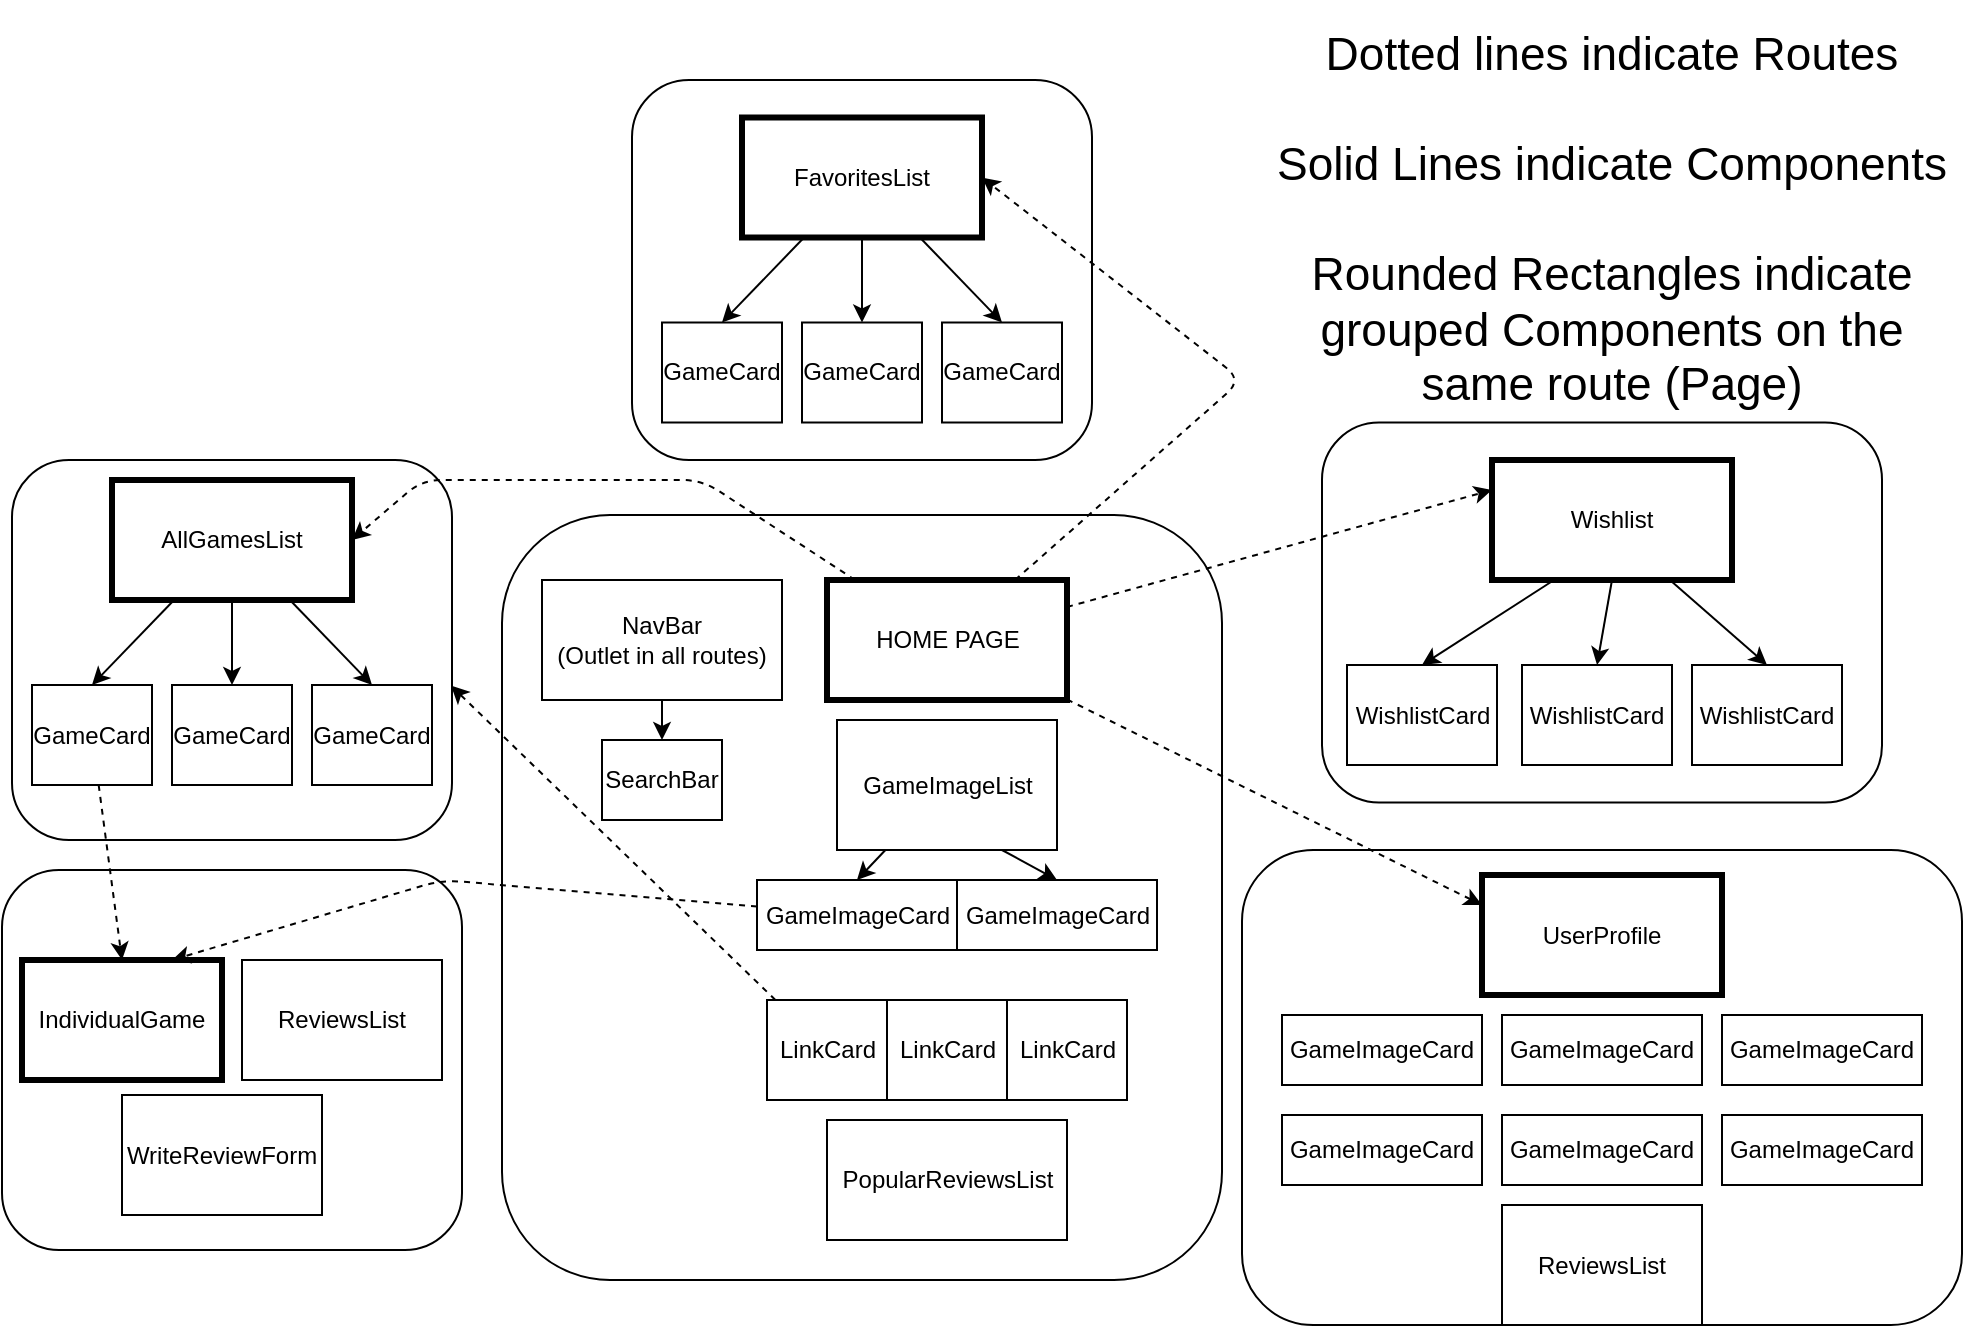<mxfile>
    <diagram id="jZTlHVC8xEtgquOLSLj-" name="Page-1">
        <mxGraphModel dx="1909" dy="1059" grid="1" gridSize="10" guides="1" tooltips="1" connect="1" arrows="1" fold="1" page="0" pageScale="1" pageWidth="850" pageHeight="1100" math="0" shadow="0">
            <root>
                <mxCell id="0"/>
                <mxCell id="1" parent="0"/>
                <mxCell id="2" value="" style="rounded=1;whiteSpace=wrap;html=1;" vertex="1" parent="1">
                    <mxGeometry x="140" y="157.5" width="360" height="382.5" as="geometry"/>
                </mxCell>
                <mxCell id="3" value="HOME PAGE" style="rounded=0;whiteSpace=wrap;html=1;strokeWidth=3;" vertex="1" parent="1">
                    <mxGeometry x="302.5" y="190" width="120" height="60" as="geometry"/>
                </mxCell>
                <mxCell id="4" value="NavBar&lt;br&gt;(Outlet in all routes)" style="rounded=0;whiteSpace=wrap;html=1;" vertex="1" parent="1">
                    <mxGeometry x="160" y="190" width="120" height="60" as="geometry"/>
                </mxCell>
                <mxCell id="5" value="SearchBar" style="rounded=0;whiteSpace=wrap;html=1;" vertex="1" parent="1">
                    <mxGeometry x="190" y="270" width="60" height="40" as="geometry"/>
                </mxCell>
                <mxCell id="6" value="" style="endArrow=classic;html=1;exitX=0.5;exitY=1;exitDx=0;exitDy=0;entryX=0.5;entryY=0;entryDx=0;entryDy=0;" edge="1" parent="1" source="4" target="5">
                    <mxGeometry width="50" height="50" relative="1" as="geometry">
                        <mxPoint x="400" y="420" as="sourcePoint"/>
                        <mxPoint x="450" y="370" as="targetPoint"/>
                    </mxGeometry>
                </mxCell>
                <mxCell id="7" value="GameImageCard" style="rounded=0;whiteSpace=wrap;html=1;" vertex="1" parent="1">
                    <mxGeometry x="267.5" y="340" width="100" height="35" as="geometry"/>
                </mxCell>
                <mxCell id="9" style="edgeStyle=none;html=1;entryX=0.5;entryY=0;entryDx=0;entryDy=0;" edge="1" parent="1" source="8" target="7">
                    <mxGeometry relative="1" as="geometry"/>
                </mxCell>
                <mxCell id="8" value="GameImageList" style="rounded=0;whiteSpace=wrap;html=1;" vertex="1" parent="1">
                    <mxGeometry x="307.5" y="260" width="110" height="65" as="geometry"/>
                </mxCell>
                <mxCell id="10" value="GameImageCard" style="rounded=0;whiteSpace=wrap;html=1;" vertex="1" parent="1">
                    <mxGeometry x="367.5" y="340" width="100" height="35" as="geometry"/>
                </mxCell>
                <mxCell id="11" style="edgeStyle=none;html=1;entryX=0.5;entryY=0;entryDx=0;entryDy=0;exitX=0.75;exitY=1;exitDx=0;exitDy=0;" edge="1" parent="1" target="10" source="8">
                    <mxGeometry relative="1" as="geometry">
                        <mxPoint x="409.474" y="330" as="sourcePoint"/>
                    </mxGeometry>
                </mxCell>
                <mxCell id="37" style="edgeStyle=none;html=1;entryX=0.998;entryY=0.594;entryDx=0;entryDy=0;entryPerimeter=0;dashed=1;" edge="1" parent="1" source="12" target="18">
                    <mxGeometry relative="1" as="geometry"/>
                </mxCell>
                <mxCell id="12" value="LinkCard" style="rounded=0;whiteSpace=wrap;html=1;" vertex="1" parent="1">
                    <mxGeometry x="272.5" y="400" width="60" height="50" as="geometry"/>
                </mxCell>
                <mxCell id="13" value="LinkCard" style="rounded=0;whiteSpace=wrap;html=1;" vertex="1" parent="1">
                    <mxGeometry x="332.5" y="400" width="60" height="50" as="geometry"/>
                </mxCell>
                <mxCell id="14" value="LinkCard" style="rounded=0;whiteSpace=wrap;html=1;" vertex="1" parent="1">
                    <mxGeometry x="392.5" y="400" width="60" height="50" as="geometry"/>
                </mxCell>
                <mxCell id="15" value="PopularReviewsList" style="rounded=0;whiteSpace=wrap;html=1;" vertex="1" parent="1">
                    <mxGeometry x="302.5" y="460" width="120" height="60" as="geometry"/>
                </mxCell>
                <mxCell id="18" value="" style="rounded=1;whiteSpace=wrap;html=1;" vertex="1" parent="1">
                    <mxGeometry x="-105" y="130" width="220" height="190" as="geometry"/>
                </mxCell>
                <mxCell id="23" style="edgeStyle=none;html=1;entryX=0.5;entryY=0;entryDx=0;entryDy=0;" edge="1" parent="1" source="19" target="20">
                    <mxGeometry relative="1" as="geometry"/>
                </mxCell>
                <mxCell id="24" style="edgeStyle=none;html=1;entryX=0.5;entryY=0;entryDx=0;entryDy=0;" edge="1" parent="1" source="19" target="22">
                    <mxGeometry relative="1" as="geometry"/>
                </mxCell>
                <mxCell id="25" style="edgeStyle=none;html=1;entryX=0.5;entryY=0;entryDx=0;entryDy=0;" edge="1" parent="1" source="19" target="21">
                    <mxGeometry relative="1" as="geometry"/>
                </mxCell>
                <mxCell id="19" value="AllGamesList" style="rounded=0;whiteSpace=wrap;html=1;strokeWidth=3;" vertex="1" parent="1">
                    <mxGeometry x="-55" y="140" width="120" height="60" as="geometry"/>
                </mxCell>
                <mxCell id="20" value="GameCard" style="rounded=0;whiteSpace=wrap;html=1;" vertex="1" parent="1">
                    <mxGeometry x="-95" y="242.5" width="60" height="50" as="geometry"/>
                </mxCell>
                <mxCell id="21" value="GameCard" style="rounded=0;whiteSpace=wrap;html=1;" vertex="1" parent="1">
                    <mxGeometry x="45" y="242.5" width="60" height="50" as="geometry"/>
                </mxCell>
                <mxCell id="22" value="GameCard" style="rounded=0;whiteSpace=wrap;html=1;" vertex="1" parent="1">
                    <mxGeometry x="-25" y="242.5" width="60" height="50" as="geometry"/>
                </mxCell>
                <mxCell id="26" style="edgeStyle=none;html=1;dashed=1;entryX=1;entryY=0.5;entryDx=0;entryDy=0;" edge="1" parent="1" source="3" target="19">
                    <mxGeometry relative="1" as="geometry">
                        <mxPoint x="30" y="270" as="targetPoint"/>
                        <Array as="points">
                            <mxPoint x="240" y="140"/>
                            <mxPoint x="100" y="140"/>
                        </Array>
                    </mxGeometry>
                </mxCell>
                <mxCell id="29" value="" style="rounded=1;whiteSpace=wrap;html=1;" vertex="1" parent="1">
                    <mxGeometry x="-110" y="335" width="230" height="190" as="geometry"/>
                </mxCell>
                <mxCell id="30" value="IndividualGame" style="rounded=0;whiteSpace=wrap;html=1;strokeColor=default;strokeWidth=3;" vertex="1" parent="1">
                    <mxGeometry x="-100" y="380" width="100" height="60" as="geometry"/>
                </mxCell>
                <mxCell id="31" value="ReviewsList" style="rounded=0;whiteSpace=wrap;html=1;" vertex="1" parent="1">
                    <mxGeometry x="10" y="380" width="100" height="60" as="geometry"/>
                </mxCell>
                <mxCell id="32" value="WriteReviewForm" style="rounded=0;whiteSpace=wrap;html=1;" vertex="1" parent="1">
                    <mxGeometry x="-50" y="447.5" width="100" height="60" as="geometry"/>
                </mxCell>
                <mxCell id="39" value="" style="rounded=1;whiteSpace=wrap;html=1;" vertex="1" parent="1">
                    <mxGeometry x="205" y="-60" width="230" height="190" as="geometry"/>
                </mxCell>
                <mxCell id="43" value="FavoritesList" style="rounded=0;whiteSpace=wrap;html=1;strokeColor=default;strokeWidth=3;" vertex="1" parent="1">
                    <mxGeometry x="260" y="-41.25" width="120" height="60" as="geometry"/>
                </mxCell>
                <mxCell id="47" style="edgeStyle=none;html=1;entryX=0.5;entryY=0;entryDx=0;entryDy=0;" edge="1" parent="1" target="50">
                    <mxGeometry relative="1" as="geometry">
                        <mxPoint x="291.034" y="18.75" as="sourcePoint"/>
                    </mxGeometry>
                </mxCell>
                <mxCell id="48" style="edgeStyle=none;html=1;entryX=0.5;entryY=0;entryDx=0;entryDy=0;" edge="1" parent="1" target="52">
                    <mxGeometry relative="1" as="geometry">
                        <mxPoint x="320" y="18.75" as="sourcePoint"/>
                    </mxGeometry>
                </mxCell>
                <mxCell id="49" style="edgeStyle=none;html=1;entryX=0.5;entryY=0;entryDx=0;entryDy=0;" edge="1" parent="1" target="51">
                    <mxGeometry relative="1" as="geometry">
                        <mxPoint x="348.966" y="18.75" as="sourcePoint"/>
                    </mxGeometry>
                </mxCell>
                <mxCell id="50" value="GameCard" style="rounded=0;whiteSpace=wrap;html=1;" vertex="1" parent="1">
                    <mxGeometry x="220" y="61.25" width="60" height="50" as="geometry"/>
                </mxCell>
                <mxCell id="51" value="GameCard" style="rounded=0;whiteSpace=wrap;html=1;" vertex="1" parent="1">
                    <mxGeometry x="360" y="61.25" width="60" height="50" as="geometry"/>
                </mxCell>
                <mxCell id="52" value="GameCard" style="rounded=0;whiteSpace=wrap;html=1;" vertex="1" parent="1">
                    <mxGeometry x="290" y="61.25" width="60" height="50" as="geometry"/>
                </mxCell>
                <mxCell id="53" style="edgeStyle=none;html=1;entryX=1;entryY=0.5;entryDx=0;entryDy=0;dashed=1;" edge="1" parent="1" source="3" target="43">
                    <mxGeometry relative="1" as="geometry">
                        <Array as="points">
                            <mxPoint x="510" y="90"/>
                        </Array>
                    </mxGeometry>
                </mxCell>
                <mxCell id="34" style="edgeStyle=none;html=1;dashed=1;entryX=0.5;entryY=0;entryDx=0;entryDy=0;" edge="1" parent="1" source="20" target="30">
                    <mxGeometry relative="1" as="geometry">
                        <mxPoint x="-36" y="335" as="targetPoint"/>
                    </mxGeometry>
                </mxCell>
                <mxCell id="36" style="edgeStyle=none;html=1;entryX=0.75;entryY=0;entryDx=0;entryDy=0;dashed=1;" edge="1" parent="1" source="7" target="30">
                    <mxGeometry relative="1" as="geometry">
                        <Array as="points">
                            <mxPoint x="110" y="340"/>
                        </Array>
                    </mxGeometry>
                </mxCell>
                <mxCell id="54" value="" style="rounded=1;whiteSpace=wrap;html=1;" vertex="1" parent="1">
                    <mxGeometry x="550" y="111.25" width="280" height="190" as="geometry"/>
                </mxCell>
                <mxCell id="55" value="Wishlist" style="rounded=0;whiteSpace=wrap;html=1;strokeColor=default;strokeWidth=3;" vertex="1" parent="1">
                    <mxGeometry x="635" y="130" width="120" height="60" as="geometry"/>
                </mxCell>
                <mxCell id="56" style="edgeStyle=none;html=1;entryX=0.5;entryY=0;entryDx=0;entryDy=0;" edge="1" parent="1" target="59">
                    <mxGeometry relative="1" as="geometry">
                        <mxPoint x="666.034" y="190" as="sourcePoint"/>
                    </mxGeometry>
                </mxCell>
                <mxCell id="57" style="edgeStyle=none;html=1;entryX=0.5;entryY=0;entryDx=0;entryDy=0;" edge="1" parent="1" target="61">
                    <mxGeometry relative="1" as="geometry">
                        <mxPoint x="695" y="190" as="sourcePoint"/>
                    </mxGeometry>
                </mxCell>
                <mxCell id="58" style="edgeStyle=none;html=1;entryX=0.5;entryY=0;entryDx=0;entryDy=0;" edge="1" parent="1" target="60">
                    <mxGeometry relative="1" as="geometry">
                        <mxPoint x="723.966" y="190" as="sourcePoint"/>
                    </mxGeometry>
                </mxCell>
                <mxCell id="59" value="WishlistCard" style="rounded=0;whiteSpace=wrap;html=1;" vertex="1" parent="1">
                    <mxGeometry x="562.5" y="232.5" width="75" height="50" as="geometry"/>
                </mxCell>
                <mxCell id="60" value="WishlistCard" style="rounded=0;whiteSpace=wrap;html=1;" vertex="1" parent="1">
                    <mxGeometry x="735" y="232.5" width="75" height="50" as="geometry"/>
                </mxCell>
                <mxCell id="61" value="WishlistCard" style="rounded=0;whiteSpace=wrap;html=1;" vertex="1" parent="1">
                    <mxGeometry x="650" y="232.5" width="75" height="50" as="geometry"/>
                </mxCell>
                <mxCell id="63" value="" style="rounded=1;whiteSpace=wrap;html=1;" vertex="1" parent="1">
                    <mxGeometry x="510" y="325" width="360" height="237.5" as="geometry"/>
                </mxCell>
                <mxCell id="64" value="UserProfile" style="rounded=0;whiteSpace=wrap;html=1;strokeColor=default;strokeWidth=3;" vertex="1" parent="1">
                    <mxGeometry x="630" y="337.5" width="120" height="60" as="geometry"/>
                </mxCell>
                <mxCell id="66" value="GameImageCard" style="rounded=0;whiteSpace=wrap;html=1;" vertex="1" parent="1">
                    <mxGeometry x="530" y="407.5" width="100" height="35" as="geometry"/>
                </mxCell>
                <mxCell id="67" value="GameImageCard" style="rounded=0;whiteSpace=wrap;html=1;" vertex="1" parent="1">
                    <mxGeometry x="750" y="407.5" width="100" height="35" as="geometry"/>
                </mxCell>
                <mxCell id="68" value="GameImageCard" style="rounded=0;whiteSpace=wrap;html=1;" vertex="1" parent="1">
                    <mxGeometry x="640" y="407.5" width="100" height="35" as="geometry"/>
                </mxCell>
                <mxCell id="69" value="GameImageCard" style="rounded=0;whiteSpace=wrap;html=1;" vertex="1" parent="1">
                    <mxGeometry x="530" y="457.5" width="100" height="35" as="geometry"/>
                </mxCell>
                <mxCell id="70" value="GameImageCard" style="rounded=0;whiteSpace=wrap;html=1;" vertex="1" parent="1">
                    <mxGeometry x="750" y="457.5" width="100" height="35" as="geometry"/>
                </mxCell>
                <mxCell id="71" value="GameImageCard" style="rounded=0;whiteSpace=wrap;html=1;" vertex="1" parent="1">
                    <mxGeometry x="640" y="457.5" width="100" height="35" as="geometry"/>
                </mxCell>
                <mxCell id="73" value="ReviewsList" style="rounded=0;whiteSpace=wrap;html=1;" vertex="1" parent="1">
                    <mxGeometry x="640" y="502.5" width="100" height="60" as="geometry"/>
                </mxCell>
                <mxCell id="74" style="edgeStyle=none;html=1;entryX=0;entryY=0.25;entryDx=0;entryDy=0;dashed=1;" edge="1" parent="1" source="3" target="64">
                    <mxGeometry relative="1" as="geometry"/>
                </mxCell>
                <mxCell id="76" style="edgeStyle=none;html=1;entryX=0;entryY=0.25;entryDx=0;entryDy=0;dashed=1;" edge="1" parent="1" source="3" target="55">
                    <mxGeometry relative="1" as="geometry"/>
                </mxCell>
                <mxCell id="77" value="&lt;font style=&quot;font-size: 23px;&quot;&gt;Dotted lines indicate Routes&lt;br&gt;&lt;br&gt;Solid Lines indicate Components&lt;br&gt;&lt;br&gt;Rounded Rectangles indicate grouped Components on the same route (Page)&lt;/font&gt;" style="text;html=1;strokeColor=none;fillColor=none;align=center;verticalAlign=middle;whiteSpace=wrap;rounded=0;strokeWidth=3;" vertex="1" parent="1">
                    <mxGeometry x="525" y="-100" width="340" height="220" as="geometry"/>
                </mxCell>
            </root>
        </mxGraphModel>
    </diagram>
</mxfile>